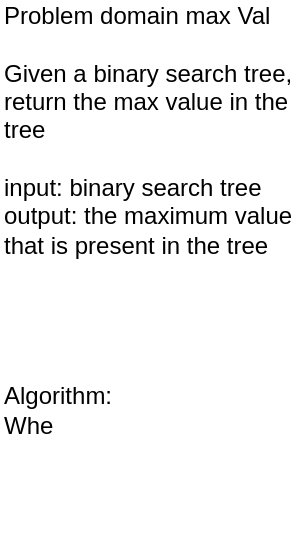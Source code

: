 <mxfile version="13.6.5">
    <diagram id="f0nxM0to4TduEtXtiT6N" name="Page-1">
        <mxGraphModel dx="526" dy="560" grid="1" gridSize="10" guides="1" tooltips="1" connect="1" arrows="1" fold="1" page="1" pageScale="1" pageWidth="850" pageHeight="1100" math="0" shadow="0">
            <root>
                <mxCell id="0"/>
                <mxCell id="1" parent="0"/>
                <mxCell id="2" value="Problem domain max Val&lt;br&gt;&lt;br&gt;Given a binary search tree, return the max value in the tree&lt;br&gt;&lt;br&gt;input: binary search tree&lt;br&gt;output: the maximum value that is present in the tree" style="text;html=1;strokeColor=none;fillColor=none;align=left;verticalAlign=middle;whiteSpace=wrap;rounded=0;" vertex="1" parent="1">
                    <mxGeometry x="10" y="20" width="150" height="130" as="geometry"/>
                </mxCell>
                <mxCell id="3" value="Algorithm:&lt;br&gt;Whe" style="text;html=1;strokeColor=none;fillColor=none;align=left;verticalAlign=middle;whiteSpace=wrap;rounded=0;" vertex="1" parent="1">
                    <mxGeometry x="10" y="160" width="150" height="130" as="geometry"/>
                </mxCell>
            </root>
        </mxGraphModel>
    </diagram>
</mxfile>